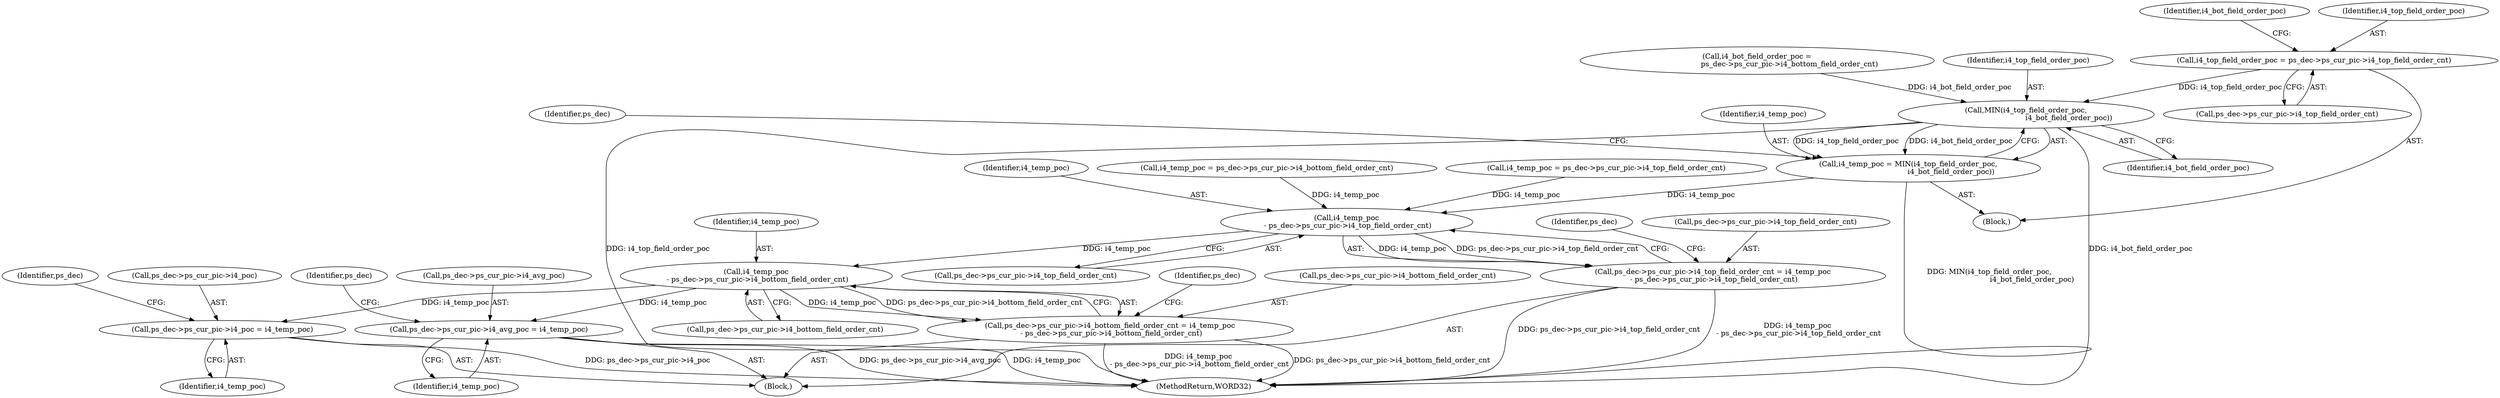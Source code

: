 digraph "0_Android_0b23c81c3dd9ec38f7e6806a3955fed1925541a0_2@pointer" {
"1001314" [label="(Call,i4_top_field_order_poc = ps_dec->ps_cur_pic->i4_top_field_order_cnt)"];
"1001330" [label="(Call,MIN(i4_top_field_order_poc,\n                                     i4_bot_field_order_poc))"];
"1001328" [label="(Call,i4_temp_poc = MIN(i4_top_field_order_poc,\n                                     i4_bot_field_order_poc))"];
"1001360" [label="(Call,i4_temp_poc\n - ps_dec->ps_cur_pic->i4_top_field_order_cnt)"];
"1001354" [label="(Call,ps_dec->ps_cur_pic->i4_top_field_order_cnt = i4_temp_poc\n - ps_dec->ps_cur_pic->i4_top_field_order_cnt)"];
"1001373" [label="(Call,i4_temp_poc\n - ps_dec->ps_cur_pic->i4_bottom_field_order_cnt)"];
"1001367" [label="(Call,ps_dec->ps_cur_pic->i4_bottom_field_order_cnt = i4_temp_poc\n - ps_dec->ps_cur_pic->i4_bottom_field_order_cnt)"];
"1001380" [label="(Call,ps_dec->ps_cur_pic->i4_poc = i4_temp_poc)"];
"1001387" [label="(Call,ps_dec->ps_cur_pic->i4_avg_poc = i4_temp_poc)"];
"1002589" [label="(MethodReturn,WORD32)"];
"1001330" [label="(Call,MIN(i4_top_field_order_poc,\n                                     i4_bot_field_order_poc))"];
"1001355" [label="(Call,ps_dec->ps_cur_pic->i4_top_field_order_cnt)"];
"1001313" [label="(Block,)"];
"1001329" [label="(Identifier,i4_temp_poc)"];
"1001322" [label="(Identifier,i4_bot_field_order_poc)"];
"1001362" [label="(Call,ps_dec->ps_cur_pic->i4_top_field_order_cnt)"];
"1001339" [label="(Call,i4_temp_poc = ps_dec->ps_cur_pic->i4_top_field_order_cnt)"];
"1001380" [label="(Call,ps_dec->ps_cur_pic->i4_poc = i4_temp_poc)"];
"1001304" [label="(Block,)"];
"1001390" [label="(Identifier,ps_dec)"];
"1001321" [label="(Call,i4_bot_field_order_poc =\n                            ps_dec->ps_cur_pic->i4_bottom_field_order_cnt)"];
"1001361" [label="(Identifier,i4_temp_poc)"];
"1001357" [label="(Identifier,ps_dec)"];
"1001396" [label="(Identifier,ps_dec)"];
"1001373" [label="(Call,i4_temp_poc\n - ps_dec->ps_cur_pic->i4_bottom_field_order_cnt)"];
"1001314" [label="(Call,i4_top_field_order_poc = ps_dec->ps_cur_pic->i4_top_field_order_cnt)"];
"1001381" [label="(Call,ps_dec->ps_cur_pic->i4_poc)"];
"1001332" [label="(Identifier,i4_bot_field_order_poc)"];
"1001388" [label="(Call,ps_dec->ps_cur_pic->i4_avg_poc)"];
"1001328" [label="(Call,i4_temp_poc = MIN(i4_top_field_order_poc,\n                                     i4_bot_field_order_poc))"];
"1001383" [label="(Identifier,ps_dec)"];
"1001347" [label="(Call,i4_temp_poc = ps_dec->ps_cur_pic->i4_bottom_field_order_cnt)"];
"1001360" [label="(Call,i4_temp_poc\n - ps_dec->ps_cur_pic->i4_top_field_order_cnt)"];
"1001370" [label="(Identifier,ps_dec)"];
"1001386" [label="(Identifier,i4_temp_poc)"];
"1001375" [label="(Call,ps_dec->ps_cur_pic->i4_bottom_field_order_cnt)"];
"1001374" [label="(Identifier,i4_temp_poc)"];
"1001368" [label="(Call,ps_dec->ps_cur_pic->i4_bottom_field_order_cnt)"];
"1001316" [label="(Call,ps_dec->ps_cur_pic->i4_top_field_order_cnt)"];
"1001331" [label="(Identifier,i4_top_field_order_poc)"];
"1001354" [label="(Call,ps_dec->ps_cur_pic->i4_top_field_order_cnt = i4_temp_poc\n - ps_dec->ps_cur_pic->i4_top_field_order_cnt)"];
"1001315" [label="(Identifier,i4_top_field_order_poc)"];
"1001367" [label="(Call,ps_dec->ps_cur_pic->i4_bottom_field_order_cnt = i4_temp_poc\n - ps_dec->ps_cur_pic->i4_bottom_field_order_cnt)"];
"1001393" [label="(Identifier,i4_temp_poc)"];
"1001387" [label="(Call,ps_dec->ps_cur_pic->i4_avg_poc = i4_temp_poc)"];
"1001314" -> "1001313"  [label="AST: "];
"1001314" -> "1001316"  [label="CFG: "];
"1001315" -> "1001314"  [label="AST: "];
"1001316" -> "1001314"  [label="AST: "];
"1001322" -> "1001314"  [label="CFG: "];
"1001314" -> "1001330"  [label="DDG: i4_top_field_order_poc"];
"1001330" -> "1001328"  [label="AST: "];
"1001330" -> "1001332"  [label="CFG: "];
"1001331" -> "1001330"  [label="AST: "];
"1001332" -> "1001330"  [label="AST: "];
"1001328" -> "1001330"  [label="CFG: "];
"1001330" -> "1002589"  [label="DDG: i4_bot_field_order_poc"];
"1001330" -> "1002589"  [label="DDG: i4_top_field_order_poc"];
"1001330" -> "1001328"  [label="DDG: i4_top_field_order_poc"];
"1001330" -> "1001328"  [label="DDG: i4_bot_field_order_poc"];
"1001321" -> "1001330"  [label="DDG: i4_bot_field_order_poc"];
"1001328" -> "1001313"  [label="AST: "];
"1001329" -> "1001328"  [label="AST: "];
"1001357" -> "1001328"  [label="CFG: "];
"1001328" -> "1002589"  [label="DDG: MIN(i4_top_field_order_poc,\n                                     i4_bot_field_order_poc)"];
"1001328" -> "1001360"  [label="DDG: i4_temp_poc"];
"1001360" -> "1001354"  [label="AST: "];
"1001360" -> "1001362"  [label="CFG: "];
"1001361" -> "1001360"  [label="AST: "];
"1001362" -> "1001360"  [label="AST: "];
"1001354" -> "1001360"  [label="CFG: "];
"1001360" -> "1001354"  [label="DDG: i4_temp_poc"];
"1001360" -> "1001354"  [label="DDG: ps_dec->ps_cur_pic->i4_top_field_order_cnt"];
"1001347" -> "1001360"  [label="DDG: i4_temp_poc"];
"1001339" -> "1001360"  [label="DDG: i4_temp_poc"];
"1001360" -> "1001373"  [label="DDG: i4_temp_poc"];
"1001354" -> "1001304"  [label="AST: "];
"1001355" -> "1001354"  [label="AST: "];
"1001370" -> "1001354"  [label="CFG: "];
"1001354" -> "1002589"  [label="DDG: ps_dec->ps_cur_pic->i4_top_field_order_cnt"];
"1001354" -> "1002589"  [label="DDG: i4_temp_poc\n - ps_dec->ps_cur_pic->i4_top_field_order_cnt"];
"1001373" -> "1001367"  [label="AST: "];
"1001373" -> "1001375"  [label="CFG: "];
"1001374" -> "1001373"  [label="AST: "];
"1001375" -> "1001373"  [label="AST: "];
"1001367" -> "1001373"  [label="CFG: "];
"1001373" -> "1001367"  [label="DDG: i4_temp_poc"];
"1001373" -> "1001367"  [label="DDG: ps_dec->ps_cur_pic->i4_bottom_field_order_cnt"];
"1001373" -> "1001380"  [label="DDG: i4_temp_poc"];
"1001373" -> "1001387"  [label="DDG: i4_temp_poc"];
"1001367" -> "1001304"  [label="AST: "];
"1001368" -> "1001367"  [label="AST: "];
"1001383" -> "1001367"  [label="CFG: "];
"1001367" -> "1002589"  [label="DDG: i4_temp_poc\n - ps_dec->ps_cur_pic->i4_bottom_field_order_cnt"];
"1001367" -> "1002589"  [label="DDG: ps_dec->ps_cur_pic->i4_bottom_field_order_cnt"];
"1001380" -> "1001304"  [label="AST: "];
"1001380" -> "1001386"  [label="CFG: "];
"1001381" -> "1001380"  [label="AST: "];
"1001386" -> "1001380"  [label="AST: "];
"1001390" -> "1001380"  [label="CFG: "];
"1001380" -> "1002589"  [label="DDG: ps_dec->ps_cur_pic->i4_poc"];
"1001387" -> "1001304"  [label="AST: "];
"1001387" -> "1001393"  [label="CFG: "];
"1001388" -> "1001387"  [label="AST: "];
"1001393" -> "1001387"  [label="AST: "];
"1001396" -> "1001387"  [label="CFG: "];
"1001387" -> "1002589"  [label="DDG: ps_dec->ps_cur_pic->i4_avg_poc"];
"1001387" -> "1002589"  [label="DDG: i4_temp_poc"];
}
